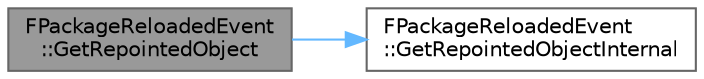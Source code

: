 digraph "FPackageReloadedEvent::GetRepointedObject"
{
 // INTERACTIVE_SVG=YES
 // LATEX_PDF_SIZE
  bgcolor="transparent";
  edge [fontname=Helvetica,fontsize=10,labelfontname=Helvetica,labelfontsize=10];
  node [fontname=Helvetica,fontsize=10,shape=box,height=0.2,width=0.4];
  rankdir="LR";
  Node1 [id="Node000001",label="FPackageReloadedEvent\l::GetRepointedObject",height=0.2,width=0.4,color="gray40", fillcolor="grey60", style="filled", fontcolor="black",tooltip="Given an object pointer, check to see if it needs to be repointed to an object in the new package,..."];
  Node1 -> Node2 [id="edge1_Node000001_Node000002",color="steelblue1",style="solid",tooltip=" "];
  Node2 [id="Node000002",label="FPackageReloadedEvent\l::GetRepointedObjectInternal",height=0.2,width=0.4,color="grey40", fillcolor="white", style="filled",URL="$d5/df7/classFPackageReloadedEvent.html#a441d3b53fa7c3e45f69829cd2950d36e",tooltip=" "];
}
